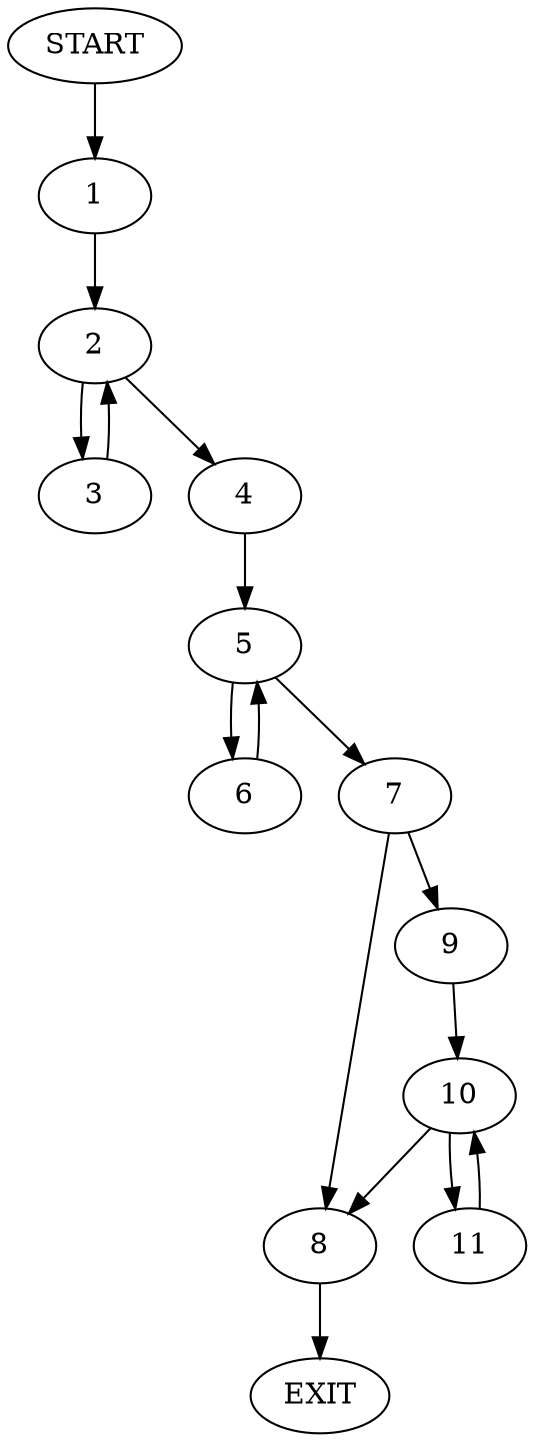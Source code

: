 digraph {
0 [label="START"]
12 [label="EXIT"]
0 -> 1
1 -> 2
2 -> 3
2 -> 4
3 -> 2
4 -> 5
5 -> 6
5 -> 7
6 -> 5
7 -> 8
7 -> 9
9 -> 10
8 -> 12
10 -> 11
10 -> 8
11 -> 10
}
